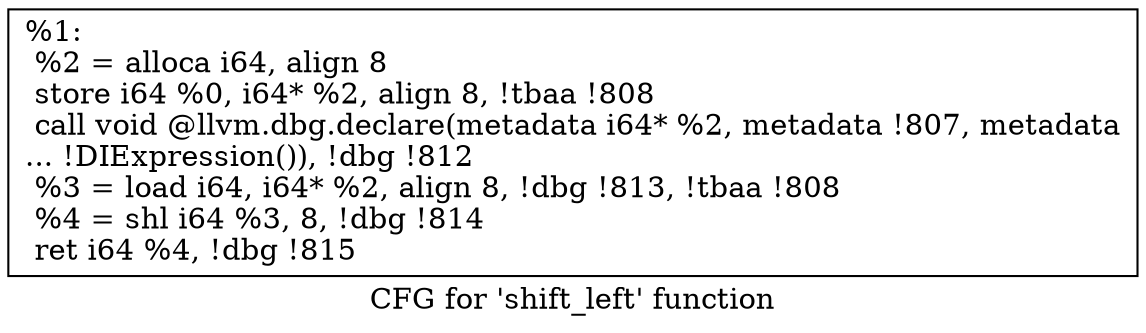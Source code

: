digraph "CFG for 'shift_left' function" {
	label="CFG for 'shift_left' function";

	Node0x1428670 [shape=record,label="{%1:\l  %2 = alloca i64, align 8\l  store i64 %0, i64* %2, align 8, !tbaa !808\l  call void @llvm.dbg.declare(metadata i64* %2, metadata !807, metadata\l... !DIExpression()), !dbg !812\l  %3 = load i64, i64* %2, align 8, !dbg !813, !tbaa !808\l  %4 = shl i64 %3, 8, !dbg !814\l  ret i64 %4, !dbg !815\l}"];
}
